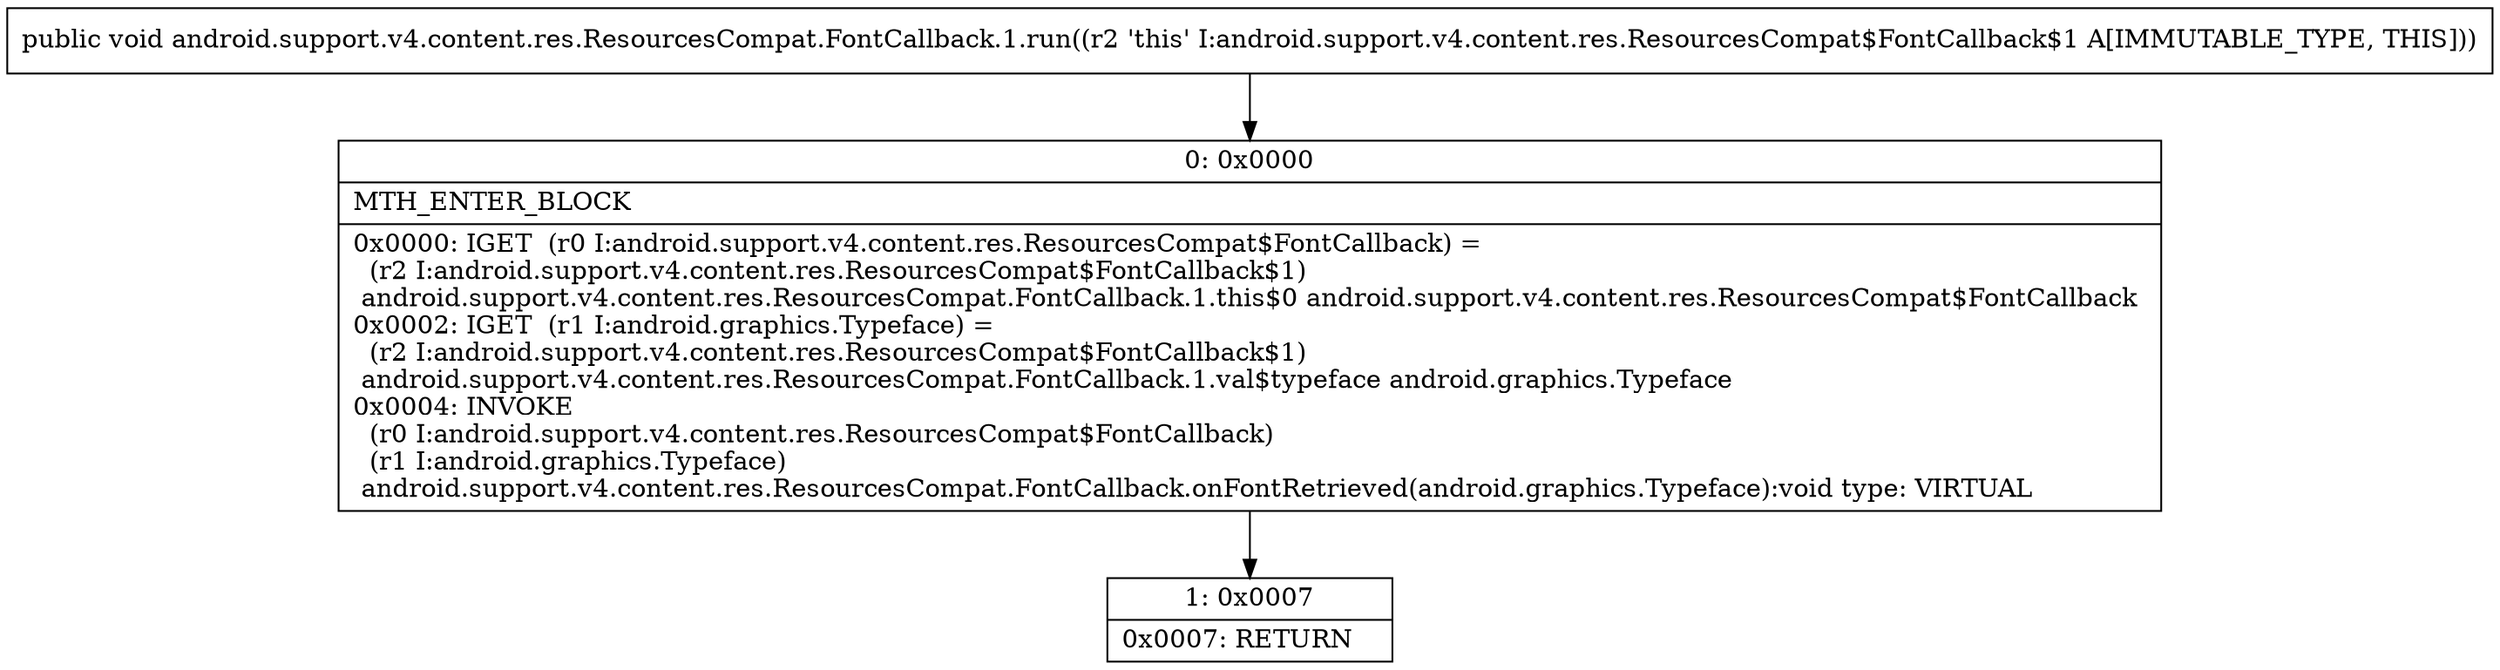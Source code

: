 digraph "CFG forandroid.support.v4.content.res.ResourcesCompat.FontCallback.1.run()V" {
Node_0 [shape=record,label="{0\:\ 0x0000|MTH_ENTER_BLOCK\l|0x0000: IGET  (r0 I:android.support.v4.content.res.ResourcesCompat$FontCallback) = \l  (r2 I:android.support.v4.content.res.ResourcesCompat$FontCallback$1)\l android.support.v4.content.res.ResourcesCompat.FontCallback.1.this$0 android.support.v4.content.res.ResourcesCompat$FontCallback \l0x0002: IGET  (r1 I:android.graphics.Typeface) = \l  (r2 I:android.support.v4.content.res.ResourcesCompat$FontCallback$1)\l android.support.v4.content.res.ResourcesCompat.FontCallback.1.val$typeface android.graphics.Typeface \l0x0004: INVOKE  \l  (r0 I:android.support.v4.content.res.ResourcesCompat$FontCallback)\l  (r1 I:android.graphics.Typeface)\l android.support.v4.content.res.ResourcesCompat.FontCallback.onFontRetrieved(android.graphics.Typeface):void type: VIRTUAL \l}"];
Node_1 [shape=record,label="{1\:\ 0x0007|0x0007: RETURN   \l}"];
MethodNode[shape=record,label="{public void android.support.v4.content.res.ResourcesCompat.FontCallback.1.run((r2 'this' I:android.support.v4.content.res.ResourcesCompat$FontCallback$1 A[IMMUTABLE_TYPE, THIS])) }"];
MethodNode -> Node_0;
Node_0 -> Node_1;
}

